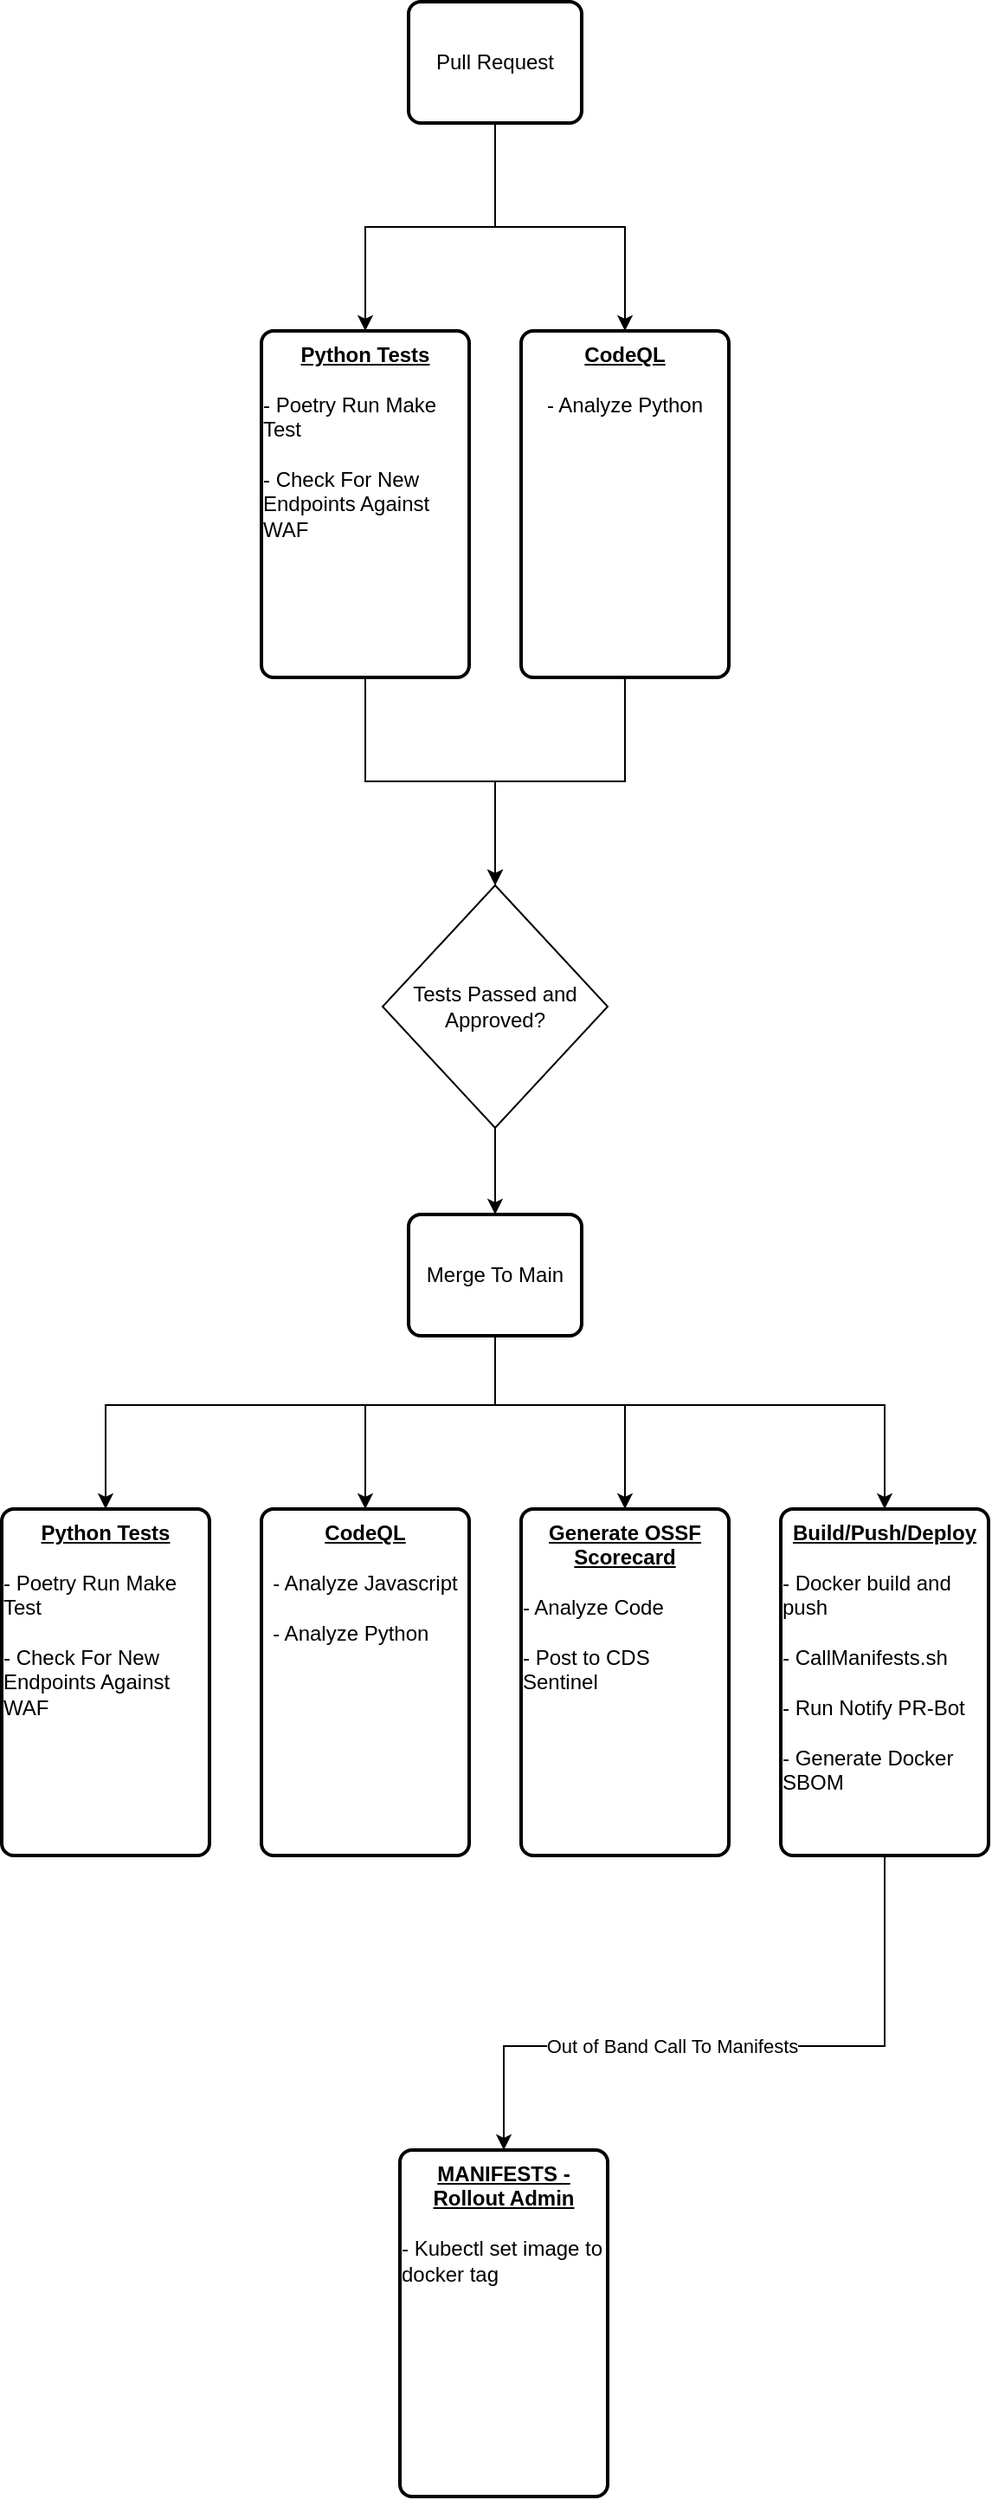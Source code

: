 <mxfile version="24.5.3" type="device">
  <diagram name="Page-1" id="pO7Xow6JVUnmQM5lFGKW">
    <mxGraphModel dx="2074" dy="1559" grid="1" gridSize="10" guides="1" tooltips="1" connect="1" arrows="1" fold="1" page="0" pageScale="1" pageWidth="850" pageHeight="1100" math="0" shadow="0">
      <root>
        <mxCell id="0" />
        <mxCell id="1" parent="0" />
        <mxCell id="_0XaN6IW0FEXzdqQTNcH-66" style="edgeStyle=orthogonalEdgeStyle;rounded=0;orthogonalLoop=1;jettySize=auto;html=1;entryX=0.5;entryY=0;entryDx=0;entryDy=0;" edge="1" parent="1" source="_0XaN6IW0FEXzdqQTNcH-1" target="_0XaN6IW0FEXzdqQTNcH-4">
          <mxGeometry relative="1" as="geometry" />
        </mxCell>
        <mxCell id="_0XaN6IW0FEXzdqQTNcH-67" style="edgeStyle=orthogonalEdgeStyle;rounded=0;orthogonalLoop=1;jettySize=auto;html=1;" edge="1" parent="1" source="_0XaN6IW0FEXzdqQTNcH-1" target="_0XaN6IW0FEXzdqQTNcH-5">
          <mxGeometry relative="1" as="geometry" />
        </mxCell>
        <mxCell id="_0XaN6IW0FEXzdqQTNcH-1" value="Pull Request" style="rounded=1;whiteSpace=wrap;html=1;absoluteArcSize=1;arcSize=14;strokeWidth=2;" vertex="1" parent="1">
          <mxGeometry x="290" y="-20" width="100" height="70" as="geometry" />
        </mxCell>
        <mxCell id="_0XaN6IW0FEXzdqQTNcH-68" style="edgeStyle=orthogonalEdgeStyle;rounded=0;orthogonalLoop=1;jettySize=auto;html=1;entryX=0.5;entryY=0;entryDx=0;entryDy=0;" edge="1" parent="1" source="_0XaN6IW0FEXzdqQTNcH-4" target="_0XaN6IW0FEXzdqQTNcH-39">
          <mxGeometry relative="1" as="geometry" />
        </mxCell>
        <mxCell id="_0XaN6IW0FEXzdqQTNcH-4" value="&lt;div&gt;&lt;b&gt;&lt;u&gt;Python Tests&lt;/u&gt;&lt;/b&gt;&lt;/div&gt;&lt;div style=&quot;text-align: left;&quot;&gt;&lt;br&gt;&lt;/div&gt;&lt;div style=&quot;text-align: left;&quot;&gt;- Poetry Run Make Test&lt;/div&gt;&lt;div style=&quot;text-align: left;&quot;&gt;&lt;br&gt;&lt;/div&gt;&lt;div style=&quot;text-align: left;&quot;&gt;- Check For New Endpoints Against WAF&lt;/div&gt;" style="rounded=1;whiteSpace=wrap;html=1;absoluteArcSize=1;arcSize=14;strokeWidth=2;verticalAlign=top;" vertex="1" parent="1">
          <mxGeometry x="205" y="170" width="120" height="200" as="geometry" />
        </mxCell>
        <mxCell id="_0XaN6IW0FEXzdqQTNcH-69" style="edgeStyle=orthogonalEdgeStyle;rounded=0;orthogonalLoop=1;jettySize=auto;html=1;entryX=0.5;entryY=0;entryDx=0;entryDy=0;" edge="1" parent="1" source="_0XaN6IW0FEXzdqQTNcH-5" target="_0XaN6IW0FEXzdqQTNcH-39">
          <mxGeometry relative="1" as="geometry" />
        </mxCell>
        <mxCell id="_0XaN6IW0FEXzdqQTNcH-5" value="&lt;div&gt;&lt;b&gt;&lt;u&gt;CodeQL&lt;/u&gt;&lt;/b&gt;&lt;/div&gt;&lt;div&gt;&lt;br&gt;&lt;/div&gt;&lt;div style=&quot;text-align: left;&quot;&gt;&lt;span style=&quot;background-color: initial;&quot;&gt;- Analyze Python&lt;/span&gt;&lt;br&gt;&lt;/div&gt;&lt;div style=&quot;text-align: left;&quot;&gt;&lt;br&gt;&lt;/div&gt;" style="rounded=1;whiteSpace=wrap;html=1;absoluteArcSize=1;arcSize=14;strokeWidth=2;verticalAlign=top;" vertex="1" parent="1">
          <mxGeometry x="355" y="170" width="120" height="200" as="geometry" />
        </mxCell>
        <mxCell id="_0XaN6IW0FEXzdqQTNcH-37" style="edgeStyle=orthogonalEdgeStyle;rounded=0;orthogonalLoop=1;jettySize=auto;html=1;entryX=0.5;entryY=0;entryDx=0;entryDy=0;exitX=0.5;exitY=1;exitDx=0;exitDy=0;" edge="1" parent="1" source="_0XaN6IW0FEXzdqQTNcH-22" target="_0XaN6IW0FEXzdqQTNcH-36">
          <mxGeometry relative="1" as="geometry">
            <Array as="points">
              <mxPoint x="565" y="1160" />
              <mxPoint x="345" y="1160" />
            </Array>
          </mxGeometry>
        </mxCell>
        <mxCell id="_0XaN6IW0FEXzdqQTNcH-38" value="Out of Band Call To Manifests" style="edgeLabel;html=1;align=center;verticalAlign=middle;resizable=0;points=[];" vertex="1" connectable="0" parent="_0XaN6IW0FEXzdqQTNcH-37">
          <mxGeometry x="0.196" relative="1" as="geometry">
            <mxPoint as="offset" />
          </mxGeometry>
        </mxCell>
        <mxCell id="_0XaN6IW0FEXzdqQTNcH-22" value="&lt;div&gt;&lt;b&gt;&lt;u&gt;Build/Push/Deploy&lt;/u&gt;&lt;/b&gt;&lt;/div&gt;&lt;div&gt;&lt;b&gt;&lt;u&gt;&lt;br&gt;&lt;/u&gt;&lt;/b&gt;&lt;/div&gt;&lt;div style=&quot;text-align: left;&quot;&gt;- Docker build and push&lt;/div&gt;&lt;div style=&quot;text-align: left;&quot;&gt;&lt;br&gt;&lt;/div&gt;&lt;div style=&quot;text-align: left;&quot;&gt;- CallManifests.sh&lt;/div&gt;&lt;div style=&quot;text-align: left;&quot;&gt;&lt;br&gt;&lt;/div&gt;&lt;div style=&quot;text-align: left;&quot;&gt;- Run Notify PR-Bot&lt;/div&gt;&lt;div style=&quot;text-align: left;&quot;&gt;&lt;br&gt;&lt;/div&gt;&lt;div style=&quot;text-align: left;&quot;&gt;- Generate Docker SBOM&lt;/div&gt;" style="rounded=1;whiteSpace=wrap;html=1;absoluteArcSize=1;arcSize=14;strokeWidth=2;verticalAlign=top;" vertex="1" parent="1">
          <mxGeometry x="505" y="850" width="120" height="200" as="geometry" />
        </mxCell>
        <mxCell id="_0XaN6IW0FEXzdqQTNcH-23" value="&lt;div&gt;&lt;b&gt;&lt;u&gt;CodeQL&lt;/u&gt;&lt;/b&gt;&lt;/div&gt;&lt;div&gt;&lt;br&gt;&lt;/div&gt;&lt;div style=&quot;text-align: left;&quot;&gt;- Analyze Javascript&lt;/div&gt;&lt;div style=&quot;text-align: left;&quot;&gt;&lt;br&gt;&lt;/div&gt;&lt;div style=&quot;text-align: left;&quot;&gt;- Analyze Python&lt;/div&gt;&lt;div style=&quot;text-align: left;&quot;&gt;&lt;br&gt;&lt;/div&gt;" style="rounded=1;whiteSpace=wrap;html=1;absoluteArcSize=1;arcSize=14;strokeWidth=2;verticalAlign=top;" vertex="1" parent="1">
          <mxGeometry x="205" y="850" width="120" height="200" as="geometry" />
        </mxCell>
        <mxCell id="_0XaN6IW0FEXzdqQTNcH-24" value="&lt;div&gt;&lt;b&gt;&lt;u&gt;Generate OSSF Scorecard&lt;/u&gt;&lt;/b&gt;&lt;/div&gt;&lt;div&gt;&lt;br&gt;&lt;/div&gt;&lt;div style=&quot;text-align: left;&quot;&gt;- Analyze Code&lt;/div&gt;&lt;div style=&quot;text-align: left;&quot;&gt;&lt;br&gt;&lt;/div&gt;&lt;div style=&quot;text-align: left;&quot;&gt;- Post to CDS Sentinel&lt;span style=&quot;color: rgba(0, 0, 0, 0); font-family: monospace; font-size: 0px; text-wrap: nowrap; background-color: initial;&quot;&gt;%3CmxGraphModel%3E%3Croot%3E%3CmxCell%20id%3D%220%22%2F%3E%3CmxCell%20id%3D%221%22%20parent%3D%220%22%2F%3E%3CmxCell%20id%3D%222%22%20value%3D%22%26lt%3Bdiv%26gt%3B%26lt%3Bb%26gt%3B%26lt%3Bu%26gt%3BCodeQL%26lt%3B%2Fu%26gt%3B%26lt%3B%2Fb%26gt%3B%26lt%3B%2Fdiv%26gt%3B%26lt%3Bdiv%26gt%3B%26lt%3Bbr%26gt%3B%26lt%3B%2Fdiv%26gt%3B%26lt%3Bdiv%20style%3D%26quot%3Btext-align%3A%20left%3B%26quot%3B%26gt%3B-%20Analyze%20Javascript%26lt%3B%2Fdiv%26gt%3B%26lt%3Bdiv%20style%3D%26quot%3Btext-align%3A%20left%3B%26quot%3B%26gt%3B%26lt%3Bbr%26gt%3B%26lt%3B%2Fdiv%26gt%3B%26lt%3Bdiv%20style%3D%26quot%3Btext-align%3A%20left%3B%26quot%3B%26gt%3B-%20Analyze%20Python%26lt%3B%2Fdiv%26gt%3B%26lt%3Bdiv%20style%3D%26quot%3Btext-align%3A%20left%3B%26quot%3B%26gt%3B%26lt%3Bbr%26gt%3B%26lt%3B%2Fdiv%26gt%3B%22%20style%3D%22rounded%3D1%3BwhiteSpace%3Dwrap%3Bhtml%3D1%3BabsoluteArcSize%3D1%3BarcSize%3D14%3BstrokeWidth%3D2%3BverticalAlign%3Dtop%3B%22%20vertex%3D%221%22%20parent%3D%221%22%3E%3CmxGeometry%20x%3D%22130%22%20y%3D%22710%22%20width%3D%22120%22%20height%3D%22200%22%20as%3D%22geometry%22%2F%3E%3C%2FmxCell%3E%3C%2Froot%3E%3C%2FmxGraphModel%3E&lt;/span&gt;&lt;/div&gt;&lt;div style=&quot;text-align: left;&quot;&gt;&lt;br&gt;&lt;/div&gt;" style="rounded=1;whiteSpace=wrap;html=1;absoluteArcSize=1;arcSize=14;strokeWidth=2;verticalAlign=top;" vertex="1" parent="1">
          <mxGeometry x="355" y="850" width="120" height="200" as="geometry" />
        </mxCell>
        <mxCell id="_0XaN6IW0FEXzdqQTNcH-36" value="&lt;div&gt;&lt;b&gt;&lt;u&gt;MANIFESTS - Rollout Admin&lt;/u&gt;&lt;/b&gt;&lt;/div&gt;&lt;div&gt;&lt;b&gt;&lt;u&gt;&lt;br&gt;&lt;/u&gt;&lt;/b&gt;&lt;/div&gt;&lt;div style=&quot;text-align: left;&quot;&gt;- Kubectl set image to docker tag&lt;/div&gt;" style="rounded=1;whiteSpace=wrap;html=1;absoluteArcSize=1;arcSize=14;strokeWidth=2;verticalAlign=top;" vertex="1" parent="1">
          <mxGeometry x="285" y="1220" width="120" height="200" as="geometry" />
        </mxCell>
        <mxCell id="_0XaN6IW0FEXzdqQTNcH-42" style="edgeStyle=orthogonalEdgeStyle;rounded=0;orthogonalLoop=1;jettySize=auto;html=1;entryX=0.5;entryY=0;entryDx=0;entryDy=0;" edge="1" parent="1" source="_0XaN6IW0FEXzdqQTNcH-39" target="_0XaN6IW0FEXzdqQTNcH-41">
          <mxGeometry relative="1" as="geometry" />
        </mxCell>
        <mxCell id="_0XaN6IW0FEXzdqQTNcH-39" value="Tests Passed and Approved?" style="shape=rhombus;html=1;dashed=0;whiteSpace=wrap;perimeter=rhombusPerimeter;" vertex="1" parent="1">
          <mxGeometry x="275" y="490" width="130" height="140" as="geometry" />
        </mxCell>
        <mxCell id="_0XaN6IW0FEXzdqQTNcH-70" style="edgeStyle=orthogonalEdgeStyle;rounded=0;orthogonalLoop=1;jettySize=auto;html=1;" edge="1" parent="1" source="_0XaN6IW0FEXzdqQTNcH-41" target="_0XaN6IW0FEXzdqQTNcH-48">
          <mxGeometry relative="1" as="geometry">
            <Array as="points">
              <mxPoint x="340" y="790" />
              <mxPoint x="115" y="790" />
            </Array>
          </mxGeometry>
        </mxCell>
        <mxCell id="_0XaN6IW0FEXzdqQTNcH-71" style="edgeStyle=orthogonalEdgeStyle;rounded=0;orthogonalLoop=1;jettySize=auto;html=1;" edge="1" parent="1" source="_0XaN6IW0FEXzdqQTNcH-41" target="_0XaN6IW0FEXzdqQTNcH-23">
          <mxGeometry relative="1" as="geometry">
            <Array as="points">
              <mxPoint x="340" y="790" />
              <mxPoint x="265" y="790" />
            </Array>
          </mxGeometry>
        </mxCell>
        <mxCell id="_0XaN6IW0FEXzdqQTNcH-72" style="edgeStyle=orthogonalEdgeStyle;rounded=0;orthogonalLoop=1;jettySize=auto;html=1;entryX=0.5;entryY=0;entryDx=0;entryDy=0;" edge="1" parent="1" source="_0XaN6IW0FEXzdqQTNcH-41" target="_0XaN6IW0FEXzdqQTNcH-24">
          <mxGeometry relative="1" as="geometry">
            <Array as="points">
              <mxPoint x="340" y="790" />
              <mxPoint x="415" y="790" />
            </Array>
          </mxGeometry>
        </mxCell>
        <mxCell id="_0XaN6IW0FEXzdqQTNcH-73" style="edgeStyle=orthogonalEdgeStyle;rounded=0;orthogonalLoop=1;jettySize=auto;html=1;entryX=0.5;entryY=0;entryDx=0;entryDy=0;" edge="1" parent="1" source="_0XaN6IW0FEXzdqQTNcH-41" target="_0XaN6IW0FEXzdqQTNcH-22">
          <mxGeometry relative="1" as="geometry">
            <Array as="points">
              <mxPoint x="340" y="790" />
              <mxPoint x="565" y="790" />
            </Array>
          </mxGeometry>
        </mxCell>
        <mxCell id="_0XaN6IW0FEXzdqQTNcH-41" value="Merge To Main" style="rounded=1;whiteSpace=wrap;html=1;absoluteArcSize=1;arcSize=14;strokeWidth=2;" vertex="1" parent="1">
          <mxGeometry x="290" y="680" width="100" height="70" as="geometry" />
        </mxCell>
        <mxCell id="_0XaN6IW0FEXzdqQTNcH-48" value="&lt;div&gt;&lt;b&gt;&lt;u&gt;Python Tests&lt;/u&gt;&lt;/b&gt;&lt;/div&gt;&lt;div style=&quot;text-align: left;&quot;&gt;&lt;br&gt;&lt;/div&gt;&lt;div style=&quot;text-align: left;&quot;&gt;- Poetry Run Make Test&lt;/div&gt;&lt;div style=&quot;text-align: left;&quot;&gt;&lt;br&gt;&lt;/div&gt;&lt;div style=&quot;text-align: left;&quot;&gt;- Check For New Endpoints Against WAF&lt;/div&gt;" style="rounded=1;whiteSpace=wrap;html=1;absoluteArcSize=1;arcSize=14;strokeWidth=2;verticalAlign=top;" vertex="1" parent="1">
          <mxGeometry x="55" y="850" width="120" height="200" as="geometry" />
        </mxCell>
      </root>
    </mxGraphModel>
  </diagram>
</mxfile>
